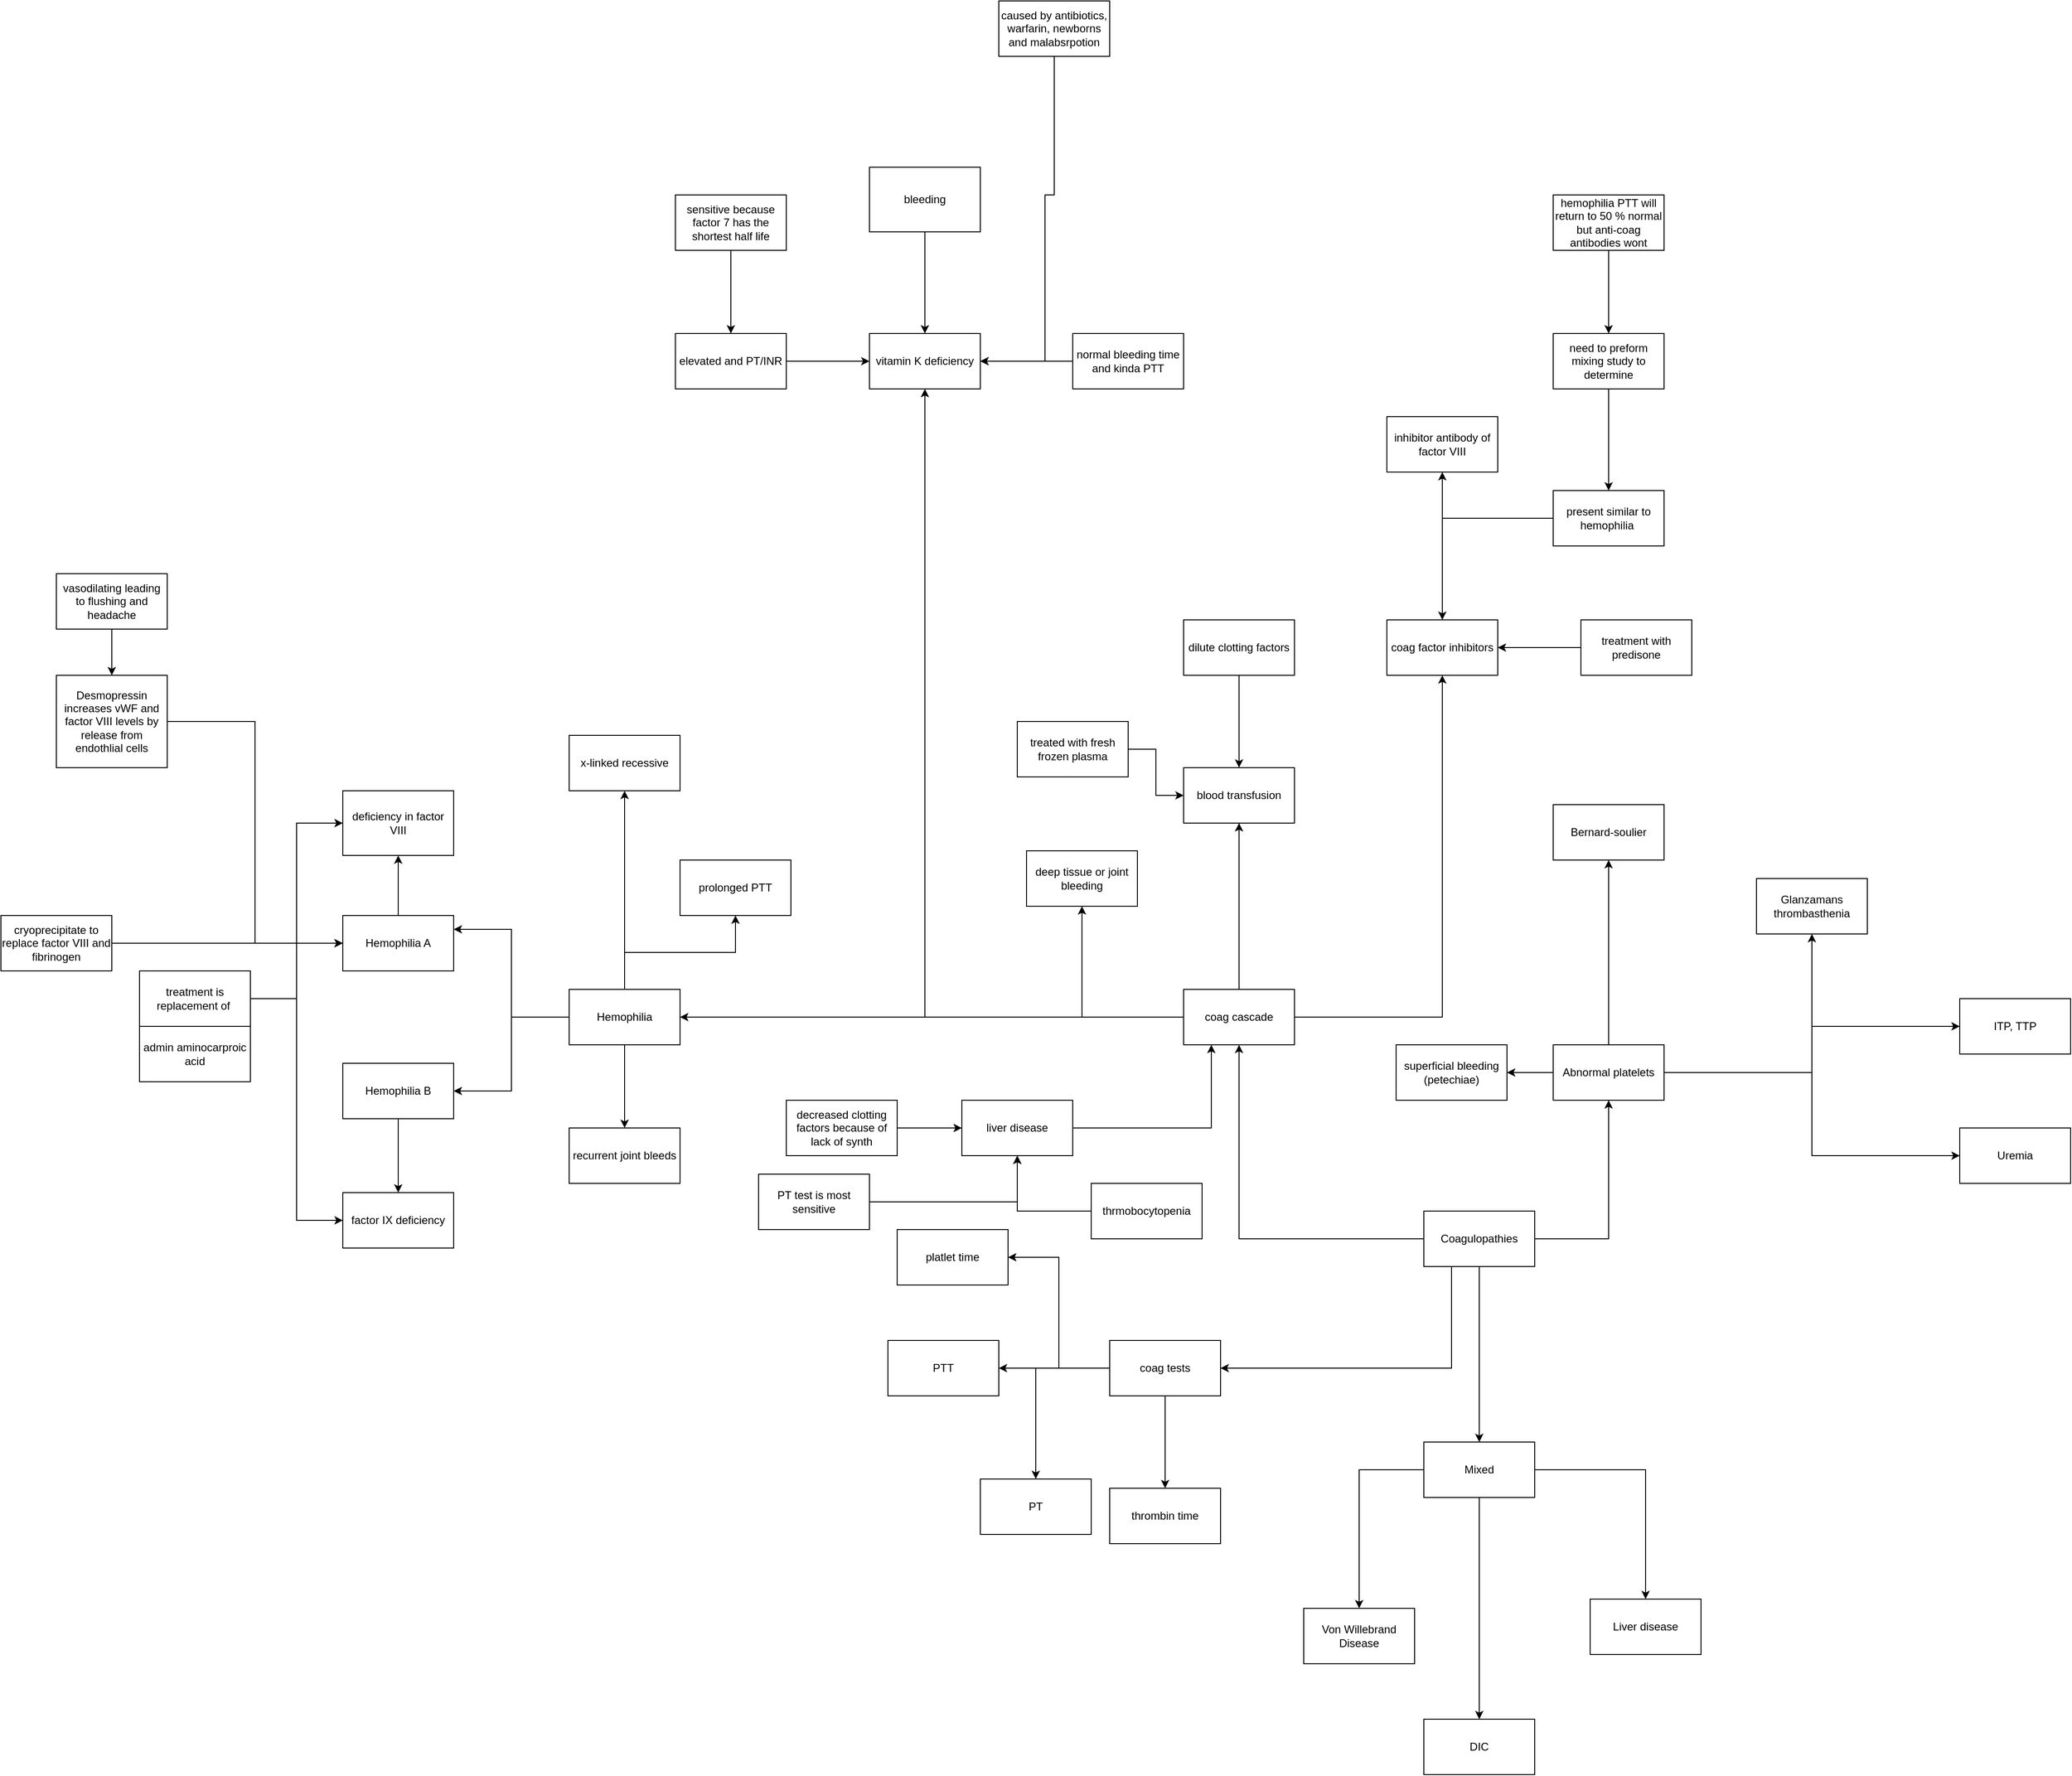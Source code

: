 <mxfile version="28.2.0">
  <diagram name="Page-1" id="2vXszL9hN0PnPAnbEwFU">
    <mxGraphModel dx="2474" dy="2000" grid="1" gridSize="10" guides="1" tooltips="1" connect="1" arrows="1" fold="1" page="1" pageScale="1" pageWidth="850" pageHeight="1100" math="0" shadow="0">
      <root>
        <mxCell id="0" />
        <mxCell id="1" parent="0" />
        <mxCell id="8d1F4OMr9MlvIiAA_VZP-5" style="edgeStyle=orthogonalEdgeStyle;rounded=0;orthogonalLoop=1;jettySize=auto;html=1;" edge="1" parent="1" source="8d1F4OMr9MlvIiAA_VZP-1" target="8d1F4OMr9MlvIiAA_VZP-2">
          <mxGeometry relative="1" as="geometry" />
        </mxCell>
        <mxCell id="8d1F4OMr9MlvIiAA_VZP-6" style="edgeStyle=orthogonalEdgeStyle;rounded=0;orthogonalLoop=1;jettySize=auto;html=1;" edge="1" parent="1" source="8d1F4OMr9MlvIiAA_VZP-1" target="8d1F4OMr9MlvIiAA_VZP-3">
          <mxGeometry relative="1" as="geometry" />
        </mxCell>
        <mxCell id="8d1F4OMr9MlvIiAA_VZP-7" style="edgeStyle=orthogonalEdgeStyle;rounded=0;orthogonalLoop=1;jettySize=auto;html=1;" edge="1" parent="1" source="8d1F4OMr9MlvIiAA_VZP-1" target="8d1F4OMr9MlvIiAA_VZP-4">
          <mxGeometry relative="1" as="geometry" />
        </mxCell>
        <mxCell id="8d1F4OMr9MlvIiAA_VZP-27" style="edgeStyle=orthogonalEdgeStyle;rounded=0;orthogonalLoop=1;jettySize=auto;html=1;exitX=0.25;exitY=1;exitDx=0;exitDy=0;entryX=1;entryY=0.5;entryDx=0;entryDy=0;" edge="1" parent="1" source="8d1F4OMr9MlvIiAA_VZP-1" target="8d1F4OMr9MlvIiAA_VZP-26">
          <mxGeometry relative="1" as="geometry" />
        </mxCell>
        <mxCell id="8d1F4OMr9MlvIiAA_VZP-1" value="Coagulopathies" style="rounded=0;whiteSpace=wrap;html=1;" vertex="1" parent="1">
          <mxGeometry x="380" y="300" width="120" height="60" as="geometry" />
        </mxCell>
        <mxCell id="8d1F4OMr9MlvIiAA_VZP-9" style="edgeStyle=orthogonalEdgeStyle;rounded=0;orthogonalLoop=1;jettySize=auto;html=1;" edge="1" parent="1" source="8d1F4OMr9MlvIiAA_VZP-2" target="8d1F4OMr9MlvIiAA_VZP-8">
          <mxGeometry relative="1" as="geometry" />
        </mxCell>
        <mxCell id="8d1F4OMr9MlvIiAA_VZP-11" style="edgeStyle=orthogonalEdgeStyle;rounded=0;orthogonalLoop=1;jettySize=auto;html=1;" edge="1" parent="1" source="8d1F4OMr9MlvIiAA_VZP-2" target="8d1F4OMr9MlvIiAA_VZP-10">
          <mxGeometry relative="1" as="geometry" />
        </mxCell>
        <mxCell id="8d1F4OMr9MlvIiAA_VZP-39" style="edgeStyle=orthogonalEdgeStyle;rounded=0;orthogonalLoop=1;jettySize=auto;html=1;" edge="1" parent="1" source="8d1F4OMr9MlvIiAA_VZP-2" target="8d1F4OMr9MlvIiAA_VZP-38">
          <mxGeometry relative="1" as="geometry" />
        </mxCell>
        <mxCell id="8d1F4OMr9MlvIiAA_VZP-67" style="edgeStyle=orthogonalEdgeStyle;rounded=0;orthogonalLoop=1;jettySize=auto;html=1;" edge="1" parent="1" source="8d1F4OMr9MlvIiAA_VZP-2" target="8d1F4OMr9MlvIiAA_VZP-66">
          <mxGeometry relative="1" as="geometry" />
        </mxCell>
        <mxCell id="8d1F4OMr9MlvIiAA_VZP-89" style="edgeStyle=orthogonalEdgeStyle;rounded=0;orthogonalLoop=1;jettySize=auto;html=1;" edge="1" parent="1" source="8d1F4OMr9MlvIiAA_VZP-2" target="8d1F4OMr9MlvIiAA_VZP-88">
          <mxGeometry relative="1" as="geometry" />
        </mxCell>
        <mxCell id="8d1F4OMr9MlvIiAA_VZP-2" value="coag cascade" style="rounded=0;whiteSpace=wrap;html=1;" vertex="1" parent="1">
          <mxGeometry x="120" y="60" width="120" height="60" as="geometry" />
        </mxCell>
        <mxCell id="8d1F4OMr9MlvIiAA_VZP-13" style="edgeStyle=orthogonalEdgeStyle;rounded=0;orthogonalLoop=1;jettySize=auto;html=1;" edge="1" parent="1" source="8d1F4OMr9MlvIiAA_VZP-3" target="8d1F4OMr9MlvIiAA_VZP-12">
          <mxGeometry relative="1" as="geometry" />
        </mxCell>
        <mxCell id="8d1F4OMr9MlvIiAA_VZP-15" style="edgeStyle=orthogonalEdgeStyle;rounded=0;orthogonalLoop=1;jettySize=auto;html=1;" edge="1" parent="1" source="8d1F4OMr9MlvIiAA_VZP-3" target="8d1F4OMr9MlvIiAA_VZP-14">
          <mxGeometry relative="1" as="geometry" />
        </mxCell>
        <mxCell id="8d1F4OMr9MlvIiAA_VZP-17" style="edgeStyle=orthogonalEdgeStyle;rounded=0;orthogonalLoop=1;jettySize=auto;html=1;entryX=0;entryY=0.5;entryDx=0;entryDy=0;" edge="1" parent="1" source="8d1F4OMr9MlvIiAA_VZP-3" target="8d1F4OMr9MlvIiAA_VZP-16">
          <mxGeometry relative="1" as="geometry">
            <Array as="points">
              <mxPoint x="800" y="150" />
              <mxPoint x="800" y="100" />
            </Array>
          </mxGeometry>
        </mxCell>
        <mxCell id="8d1F4OMr9MlvIiAA_VZP-19" style="edgeStyle=orthogonalEdgeStyle;rounded=0;orthogonalLoop=1;jettySize=auto;html=1;entryX=0;entryY=0.5;entryDx=0;entryDy=0;" edge="1" parent="1" source="8d1F4OMr9MlvIiAA_VZP-3" target="8d1F4OMr9MlvIiAA_VZP-18">
          <mxGeometry relative="1" as="geometry" />
        </mxCell>
        <mxCell id="8d1F4OMr9MlvIiAA_VZP-37" value="" style="edgeStyle=orthogonalEdgeStyle;rounded=0;orthogonalLoop=1;jettySize=auto;html=1;" edge="1" parent="1" source="8d1F4OMr9MlvIiAA_VZP-3" target="8d1F4OMr9MlvIiAA_VZP-36">
          <mxGeometry relative="1" as="geometry" />
        </mxCell>
        <mxCell id="8d1F4OMr9MlvIiAA_VZP-3" value="Abnormal platelets" style="rounded=0;whiteSpace=wrap;html=1;" vertex="1" parent="1">
          <mxGeometry x="520" y="120" width="120" height="60" as="geometry" />
        </mxCell>
        <mxCell id="8d1F4OMr9MlvIiAA_VZP-21" style="edgeStyle=orthogonalEdgeStyle;rounded=0;orthogonalLoop=1;jettySize=auto;html=1;" edge="1" parent="1" source="8d1F4OMr9MlvIiAA_VZP-4" target="8d1F4OMr9MlvIiAA_VZP-20">
          <mxGeometry relative="1" as="geometry" />
        </mxCell>
        <mxCell id="8d1F4OMr9MlvIiAA_VZP-23" style="edgeStyle=orthogonalEdgeStyle;rounded=0;orthogonalLoop=1;jettySize=auto;html=1;" edge="1" parent="1" source="8d1F4OMr9MlvIiAA_VZP-4" target="8d1F4OMr9MlvIiAA_VZP-22">
          <mxGeometry relative="1" as="geometry" />
        </mxCell>
        <mxCell id="8d1F4OMr9MlvIiAA_VZP-25" style="edgeStyle=orthogonalEdgeStyle;rounded=0;orthogonalLoop=1;jettySize=auto;html=1;" edge="1" parent="1" source="8d1F4OMr9MlvIiAA_VZP-4" target="8d1F4OMr9MlvIiAA_VZP-24">
          <mxGeometry relative="1" as="geometry" />
        </mxCell>
        <mxCell id="8d1F4OMr9MlvIiAA_VZP-4" value="Mixed" style="rounded=0;whiteSpace=wrap;html=1;" vertex="1" parent="1">
          <mxGeometry x="380" y="550" width="120" height="60" as="geometry" />
        </mxCell>
        <mxCell id="8d1F4OMr9MlvIiAA_VZP-41" style="edgeStyle=orthogonalEdgeStyle;rounded=0;orthogonalLoop=1;jettySize=auto;html=1;" edge="1" parent="1" source="8d1F4OMr9MlvIiAA_VZP-8" target="8d1F4OMr9MlvIiAA_VZP-40">
          <mxGeometry relative="1" as="geometry" />
        </mxCell>
        <mxCell id="8d1F4OMr9MlvIiAA_VZP-43" style="edgeStyle=orthogonalEdgeStyle;rounded=0;orthogonalLoop=1;jettySize=auto;html=1;entryX=1;entryY=0.25;entryDx=0;entryDy=0;" edge="1" parent="1" source="8d1F4OMr9MlvIiAA_VZP-8" target="8d1F4OMr9MlvIiAA_VZP-42">
          <mxGeometry relative="1" as="geometry" />
        </mxCell>
        <mxCell id="8d1F4OMr9MlvIiAA_VZP-47" style="edgeStyle=orthogonalEdgeStyle;rounded=0;orthogonalLoop=1;jettySize=auto;html=1;entryX=1;entryY=0.5;entryDx=0;entryDy=0;" edge="1" parent="1" source="8d1F4OMr9MlvIiAA_VZP-8" target="8d1F4OMr9MlvIiAA_VZP-46">
          <mxGeometry relative="1" as="geometry" />
        </mxCell>
        <mxCell id="8d1F4OMr9MlvIiAA_VZP-51" value="" style="edgeStyle=orthogonalEdgeStyle;rounded=0;orthogonalLoop=1;jettySize=auto;html=1;" edge="1" parent="1" source="8d1F4OMr9MlvIiAA_VZP-8" target="8d1F4OMr9MlvIiAA_VZP-50">
          <mxGeometry relative="1" as="geometry" />
        </mxCell>
        <mxCell id="8d1F4OMr9MlvIiAA_VZP-53" style="edgeStyle=orthogonalEdgeStyle;rounded=0;orthogonalLoop=1;jettySize=auto;html=1;" edge="1" parent="1" source="8d1F4OMr9MlvIiAA_VZP-8" target="8d1F4OMr9MlvIiAA_VZP-52">
          <mxGeometry relative="1" as="geometry" />
        </mxCell>
        <mxCell id="8d1F4OMr9MlvIiAA_VZP-8" value="Hemophilia" style="rounded=0;whiteSpace=wrap;html=1;" vertex="1" parent="1">
          <mxGeometry x="-545" y="60" width="120" height="60" as="geometry" />
        </mxCell>
        <mxCell id="8d1F4OMr9MlvIiAA_VZP-10" value="vitamin K deficiency" style="rounded=0;whiteSpace=wrap;html=1;" vertex="1" parent="1">
          <mxGeometry x="-220" y="-650" width="120" height="60" as="geometry" />
        </mxCell>
        <mxCell id="8d1F4OMr9MlvIiAA_VZP-12" value="Bernard-soulier" style="rounded=0;whiteSpace=wrap;html=1;" vertex="1" parent="1">
          <mxGeometry x="520" y="-140" width="120" height="60" as="geometry" />
        </mxCell>
        <mxCell id="8d1F4OMr9MlvIiAA_VZP-14" value="Glanzamans thrombasthenia" style="rounded=0;whiteSpace=wrap;html=1;" vertex="1" parent="1">
          <mxGeometry x="740" y="-60" width="120" height="60" as="geometry" />
        </mxCell>
        <mxCell id="8d1F4OMr9MlvIiAA_VZP-16" value="ITP, TTP" style="rounded=0;whiteSpace=wrap;html=1;" vertex="1" parent="1">
          <mxGeometry x="960" y="70" width="120" height="60" as="geometry" />
        </mxCell>
        <mxCell id="8d1F4OMr9MlvIiAA_VZP-18" value="Uremia" style="rounded=0;whiteSpace=wrap;html=1;" vertex="1" parent="1">
          <mxGeometry x="960" y="210" width="120" height="60" as="geometry" />
        </mxCell>
        <mxCell id="8d1F4OMr9MlvIiAA_VZP-20" value="Von Willebrand Disease" style="rounded=0;whiteSpace=wrap;html=1;" vertex="1" parent="1">
          <mxGeometry x="250" y="730" width="120" height="60" as="geometry" />
        </mxCell>
        <mxCell id="8d1F4OMr9MlvIiAA_VZP-22" value="DIC" style="rounded=0;whiteSpace=wrap;html=1;" vertex="1" parent="1">
          <mxGeometry x="380" y="850" width="120" height="60" as="geometry" />
        </mxCell>
        <mxCell id="8d1F4OMr9MlvIiAA_VZP-24" value="Liver disease" style="rounded=0;whiteSpace=wrap;html=1;" vertex="1" parent="1">
          <mxGeometry x="560" y="720" width="120" height="60" as="geometry" />
        </mxCell>
        <mxCell id="8d1F4OMr9MlvIiAA_VZP-29" style="edgeStyle=orthogonalEdgeStyle;rounded=0;orthogonalLoop=1;jettySize=auto;html=1;entryX=1;entryY=0.5;entryDx=0;entryDy=0;" edge="1" parent="1" source="8d1F4OMr9MlvIiAA_VZP-26" target="8d1F4OMr9MlvIiAA_VZP-28">
          <mxGeometry relative="1" as="geometry" />
        </mxCell>
        <mxCell id="8d1F4OMr9MlvIiAA_VZP-31" style="edgeStyle=orthogonalEdgeStyle;rounded=0;orthogonalLoop=1;jettySize=auto;html=1;" edge="1" parent="1" source="8d1F4OMr9MlvIiAA_VZP-26" target="8d1F4OMr9MlvIiAA_VZP-30">
          <mxGeometry relative="1" as="geometry" />
        </mxCell>
        <mxCell id="8d1F4OMr9MlvIiAA_VZP-33" style="edgeStyle=orthogonalEdgeStyle;rounded=0;orthogonalLoop=1;jettySize=auto;html=1;" edge="1" parent="1" source="8d1F4OMr9MlvIiAA_VZP-26" target="8d1F4OMr9MlvIiAA_VZP-32">
          <mxGeometry relative="1" as="geometry" />
        </mxCell>
        <mxCell id="8d1F4OMr9MlvIiAA_VZP-35" value="" style="edgeStyle=orthogonalEdgeStyle;rounded=0;orthogonalLoop=1;jettySize=auto;html=1;" edge="1" parent="1" source="8d1F4OMr9MlvIiAA_VZP-26" target="8d1F4OMr9MlvIiAA_VZP-34">
          <mxGeometry relative="1" as="geometry" />
        </mxCell>
        <mxCell id="8d1F4OMr9MlvIiAA_VZP-26" value="coag tests" style="rounded=0;whiteSpace=wrap;html=1;" vertex="1" parent="1">
          <mxGeometry x="40" y="440" width="120" height="60" as="geometry" />
        </mxCell>
        <mxCell id="8d1F4OMr9MlvIiAA_VZP-28" value="platlet time" style="rounded=0;whiteSpace=wrap;html=1;" vertex="1" parent="1">
          <mxGeometry x="-190" y="320" width="120" height="60" as="geometry" />
        </mxCell>
        <mxCell id="8d1F4OMr9MlvIiAA_VZP-30" value="PTT" style="rounded=0;whiteSpace=wrap;html=1;" vertex="1" parent="1">
          <mxGeometry x="-200" y="440" width="120" height="60" as="geometry" />
        </mxCell>
        <mxCell id="8d1F4OMr9MlvIiAA_VZP-32" value="PT" style="rounded=0;whiteSpace=wrap;html=1;" vertex="1" parent="1">
          <mxGeometry x="-100" y="590" width="120" height="60" as="geometry" />
        </mxCell>
        <mxCell id="8d1F4OMr9MlvIiAA_VZP-34" value="thrombin time" style="rounded=0;whiteSpace=wrap;html=1;" vertex="1" parent="1">
          <mxGeometry x="40" y="600" width="120" height="60" as="geometry" />
        </mxCell>
        <mxCell id="8d1F4OMr9MlvIiAA_VZP-36" value="superficial bleeding (petechiae)" style="rounded=0;whiteSpace=wrap;html=1;" vertex="1" parent="1">
          <mxGeometry x="350" y="120" width="120" height="60" as="geometry" />
        </mxCell>
        <mxCell id="8d1F4OMr9MlvIiAA_VZP-38" value="deep tissue or joint bleeding" style="rounded=0;whiteSpace=wrap;html=1;" vertex="1" parent="1">
          <mxGeometry x="-50" y="-90" width="120" height="60" as="geometry" />
        </mxCell>
        <mxCell id="8d1F4OMr9MlvIiAA_VZP-40" value="x-linked recessive" style="rounded=0;whiteSpace=wrap;html=1;" vertex="1" parent="1">
          <mxGeometry x="-545" y="-215" width="120" height="60" as="geometry" />
        </mxCell>
        <mxCell id="8d1F4OMr9MlvIiAA_VZP-45" value="" style="edgeStyle=orthogonalEdgeStyle;rounded=0;orthogonalLoop=1;jettySize=auto;html=1;" edge="1" parent="1" source="8d1F4OMr9MlvIiAA_VZP-42" target="8d1F4OMr9MlvIiAA_VZP-44">
          <mxGeometry relative="1" as="geometry" />
        </mxCell>
        <mxCell id="8d1F4OMr9MlvIiAA_VZP-42" value="Hemophilia A" style="rounded=0;whiteSpace=wrap;html=1;" vertex="1" parent="1">
          <mxGeometry x="-790" y="-20" width="120" height="60" as="geometry" />
        </mxCell>
        <mxCell id="8d1F4OMr9MlvIiAA_VZP-44" value="deficiency in factor VIII" style="rounded=0;whiteSpace=wrap;html=1;" vertex="1" parent="1">
          <mxGeometry x="-790" y="-155" width="120" height="70" as="geometry" />
        </mxCell>
        <mxCell id="8d1F4OMr9MlvIiAA_VZP-49" value="" style="edgeStyle=orthogonalEdgeStyle;rounded=0;orthogonalLoop=1;jettySize=auto;html=1;" edge="1" parent="1" source="8d1F4OMr9MlvIiAA_VZP-46" target="8d1F4OMr9MlvIiAA_VZP-48">
          <mxGeometry relative="1" as="geometry" />
        </mxCell>
        <mxCell id="8d1F4OMr9MlvIiAA_VZP-46" value="Hemophilia B" style="rounded=0;whiteSpace=wrap;html=1;" vertex="1" parent="1">
          <mxGeometry x="-790" y="140" width="120" height="60" as="geometry" />
        </mxCell>
        <mxCell id="8d1F4OMr9MlvIiAA_VZP-48" value="factor IX deficiency" style="rounded=0;whiteSpace=wrap;html=1;" vertex="1" parent="1">
          <mxGeometry x="-790" y="280" width="120" height="60" as="geometry" />
        </mxCell>
        <mxCell id="8d1F4OMr9MlvIiAA_VZP-50" value="recurrent joint bleeds" style="rounded=0;whiteSpace=wrap;html=1;" vertex="1" parent="1">
          <mxGeometry x="-545" y="210" width="120" height="60" as="geometry" />
        </mxCell>
        <mxCell id="8d1F4OMr9MlvIiAA_VZP-52" value="prolonged PTT" style="rounded=0;whiteSpace=wrap;html=1;" vertex="1" parent="1">
          <mxGeometry x="-425" y="-80" width="120" height="60" as="geometry" />
        </mxCell>
        <mxCell id="8d1F4OMr9MlvIiAA_VZP-55" style="edgeStyle=orthogonalEdgeStyle;rounded=0;orthogonalLoop=1;jettySize=auto;html=1;entryX=0;entryY=0.5;entryDx=0;entryDy=0;" edge="1" parent="1" source="8d1F4OMr9MlvIiAA_VZP-54" target="8d1F4OMr9MlvIiAA_VZP-44">
          <mxGeometry relative="1" as="geometry" />
        </mxCell>
        <mxCell id="8d1F4OMr9MlvIiAA_VZP-56" style="edgeStyle=orthogonalEdgeStyle;rounded=0;orthogonalLoop=1;jettySize=auto;html=1;entryX=0;entryY=0.5;entryDx=0;entryDy=0;" edge="1" parent="1" source="8d1F4OMr9MlvIiAA_VZP-54" target="8d1F4OMr9MlvIiAA_VZP-48">
          <mxGeometry relative="1" as="geometry" />
        </mxCell>
        <mxCell id="8d1F4OMr9MlvIiAA_VZP-54" value="treatment is replacement of&amp;nbsp;" style="rounded=0;whiteSpace=wrap;html=1;" vertex="1" parent="1">
          <mxGeometry x="-1010" y="40" width="120" height="60" as="geometry" />
        </mxCell>
        <mxCell id="8d1F4OMr9MlvIiAA_VZP-60" style="edgeStyle=orthogonalEdgeStyle;rounded=0;orthogonalLoop=1;jettySize=auto;html=1;entryX=0;entryY=0.5;entryDx=0;entryDy=0;" edge="1" parent="1" source="8d1F4OMr9MlvIiAA_VZP-59" target="8d1F4OMr9MlvIiAA_VZP-42">
          <mxGeometry relative="1" as="geometry" />
        </mxCell>
        <mxCell id="8d1F4OMr9MlvIiAA_VZP-59" value="Desmopressin increases vWF and factor VIII levels by release from endothlial cells" style="rounded=0;whiteSpace=wrap;html=1;" vertex="1" parent="1">
          <mxGeometry x="-1100" y="-280" width="120" height="100" as="geometry" />
        </mxCell>
        <mxCell id="8d1F4OMr9MlvIiAA_VZP-62" value="" style="edgeStyle=orthogonalEdgeStyle;rounded=0;orthogonalLoop=1;jettySize=auto;html=1;" edge="1" parent="1" source="8d1F4OMr9MlvIiAA_VZP-61" target="8d1F4OMr9MlvIiAA_VZP-59">
          <mxGeometry relative="1" as="geometry" />
        </mxCell>
        <mxCell id="8d1F4OMr9MlvIiAA_VZP-61" value="vasodilating leading to flushing and headache" style="rounded=0;whiteSpace=wrap;html=1;" vertex="1" parent="1">
          <mxGeometry x="-1100" y="-390" width="120" height="60" as="geometry" />
        </mxCell>
        <mxCell id="8d1F4OMr9MlvIiAA_VZP-63" value="admin aminocarproic acid" style="rounded=0;whiteSpace=wrap;html=1;" vertex="1" parent="1">
          <mxGeometry x="-1010" y="100" width="120" height="60" as="geometry" />
        </mxCell>
        <mxCell id="8d1F4OMr9MlvIiAA_VZP-65" style="edgeStyle=orthogonalEdgeStyle;rounded=0;orthogonalLoop=1;jettySize=auto;html=1;entryX=0;entryY=0.5;entryDx=0;entryDy=0;" edge="1" parent="1" source="8d1F4OMr9MlvIiAA_VZP-64" target="8d1F4OMr9MlvIiAA_VZP-42">
          <mxGeometry relative="1" as="geometry" />
        </mxCell>
        <mxCell id="8d1F4OMr9MlvIiAA_VZP-64" value="cryoprecipitate to replace factor VIII and fibrinogen" style="rounded=0;whiteSpace=wrap;html=1;" vertex="1" parent="1">
          <mxGeometry x="-1160" y="-20" width="120" height="60" as="geometry" />
        </mxCell>
        <mxCell id="8d1F4OMr9MlvIiAA_VZP-69" style="edgeStyle=orthogonalEdgeStyle;rounded=0;orthogonalLoop=1;jettySize=auto;html=1;entryX=0.5;entryY=1;entryDx=0;entryDy=0;" edge="1" parent="1" source="8d1F4OMr9MlvIiAA_VZP-66" target="8d1F4OMr9MlvIiAA_VZP-68">
          <mxGeometry relative="1" as="geometry" />
        </mxCell>
        <mxCell id="8d1F4OMr9MlvIiAA_VZP-66" value="coag factor inhibitors" style="rounded=0;whiteSpace=wrap;html=1;" vertex="1" parent="1">
          <mxGeometry x="340" y="-340" width="120" height="60" as="geometry" />
        </mxCell>
        <mxCell id="8d1F4OMr9MlvIiAA_VZP-68" value="inhibitor antibody of factor VIII" style="rounded=0;whiteSpace=wrap;html=1;" vertex="1" parent="1">
          <mxGeometry x="340" y="-560" width="120" height="60" as="geometry" />
        </mxCell>
        <mxCell id="8d1F4OMr9MlvIiAA_VZP-71" value="" style="edgeStyle=orthogonalEdgeStyle;rounded=0;orthogonalLoop=1;jettySize=auto;html=1;" edge="1" parent="1" source="8d1F4OMr9MlvIiAA_VZP-70" target="8d1F4OMr9MlvIiAA_VZP-66">
          <mxGeometry relative="1" as="geometry" />
        </mxCell>
        <mxCell id="8d1F4OMr9MlvIiAA_VZP-70" value="treatment with predisone" style="rounded=0;whiteSpace=wrap;html=1;" vertex="1" parent="1">
          <mxGeometry x="550" y="-340" width="120" height="60" as="geometry" />
        </mxCell>
        <mxCell id="8d1F4OMr9MlvIiAA_VZP-73" style="edgeStyle=orthogonalEdgeStyle;rounded=0;orthogonalLoop=1;jettySize=auto;html=1;" edge="1" parent="1" source="8d1F4OMr9MlvIiAA_VZP-72" target="8d1F4OMr9MlvIiAA_VZP-66">
          <mxGeometry relative="1" as="geometry" />
        </mxCell>
        <mxCell id="8d1F4OMr9MlvIiAA_VZP-72" value="present similar to hemophilia&amp;nbsp;" style="rounded=0;whiteSpace=wrap;html=1;" vertex="1" parent="1">
          <mxGeometry x="520" y="-480" width="120" height="60" as="geometry" />
        </mxCell>
        <mxCell id="8d1F4OMr9MlvIiAA_VZP-75" value="" style="edgeStyle=orthogonalEdgeStyle;rounded=0;orthogonalLoop=1;jettySize=auto;html=1;" edge="1" parent="1" source="8d1F4OMr9MlvIiAA_VZP-74" target="8d1F4OMr9MlvIiAA_VZP-72">
          <mxGeometry relative="1" as="geometry" />
        </mxCell>
        <mxCell id="8d1F4OMr9MlvIiAA_VZP-74" value="need to preform mixing study to determine" style="rounded=0;whiteSpace=wrap;html=1;" vertex="1" parent="1">
          <mxGeometry x="520" y="-650" width="120" height="60" as="geometry" />
        </mxCell>
        <mxCell id="8d1F4OMr9MlvIiAA_VZP-77" style="edgeStyle=orthogonalEdgeStyle;rounded=0;orthogonalLoop=1;jettySize=auto;html=1;entryX=0.5;entryY=0;entryDx=0;entryDy=0;" edge="1" parent="1" source="8d1F4OMr9MlvIiAA_VZP-76" target="8d1F4OMr9MlvIiAA_VZP-74">
          <mxGeometry relative="1" as="geometry" />
        </mxCell>
        <mxCell id="8d1F4OMr9MlvIiAA_VZP-76" value="hemophilia PTT will return to 50 % normal but anti-coag antibodies wont" style="rounded=0;whiteSpace=wrap;html=1;" vertex="1" parent="1">
          <mxGeometry x="520" y="-800" width="120" height="60" as="geometry" />
        </mxCell>
        <mxCell id="8d1F4OMr9MlvIiAA_VZP-79" value="" style="edgeStyle=orthogonalEdgeStyle;rounded=0;orthogonalLoop=1;jettySize=auto;html=1;" edge="1" parent="1" source="8d1F4OMr9MlvIiAA_VZP-78" target="8d1F4OMr9MlvIiAA_VZP-10">
          <mxGeometry relative="1" as="geometry" />
        </mxCell>
        <mxCell id="8d1F4OMr9MlvIiAA_VZP-78" value="bleeding" style="rounded=0;whiteSpace=wrap;html=1;" vertex="1" parent="1">
          <mxGeometry x="-220" y="-830" width="120" height="70" as="geometry" />
        </mxCell>
        <mxCell id="8d1F4OMr9MlvIiAA_VZP-81" value="" style="edgeStyle=orthogonalEdgeStyle;rounded=0;orthogonalLoop=1;jettySize=auto;html=1;" edge="1" parent="1" source="8d1F4OMr9MlvIiAA_VZP-80" target="8d1F4OMr9MlvIiAA_VZP-10">
          <mxGeometry relative="1" as="geometry" />
        </mxCell>
        <mxCell id="8d1F4OMr9MlvIiAA_VZP-80" value="elevated and PT/INR" style="rounded=0;whiteSpace=wrap;html=1;" vertex="1" parent="1">
          <mxGeometry x="-430" y="-650" width="120" height="60" as="geometry" />
        </mxCell>
        <mxCell id="8d1F4OMr9MlvIiAA_VZP-83" value="" style="edgeStyle=orthogonalEdgeStyle;rounded=0;orthogonalLoop=1;jettySize=auto;html=1;" edge="1" parent="1" source="8d1F4OMr9MlvIiAA_VZP-82" target="8d1F4OMr9MlvIiAA_VZP-10">
          <mxGeometry relative="1" as="geometry" />
        </mxCell>
        <mxCell id="8d1F4OMr9MlvIiAA_VZP-82" value="normal bleeding time and kinda PTT" style="rounded=0;whiteSpace=wrap;html=1;" vertex="1" parent="1">
          <mxGeometry y="-650" width="120" height="60" as="geometry" />
        </mxCell>
        <mxCell id="8d1F4OMr9MlvIiAA_VZP-85" value="" style="edgeStyle=orthogonalEdgeStyle;rounded=0;orthogonalLoop=1;jettySize=auto;html=1;" edge="1" parent="1" source="8d1F4OMr9MlvIiAA_VZP-84" target="8d1F4OMr9MlvIiAA_VZP-80">
          <mxGeometry relative="1" as="geometry" />
        </mxCell>
        <mxCell id="8d1F4OMr9MlvIiAA_VZP-84" value="sensitive because factor 7 has the shortest half life" style="rounded=0;whiteSpace=wrap;html=1;" vertex="1" parent="1">
          <mxGeometry x="-430" y="-800" width="120" height="60" as="geometry" />
        </mxCell>
        <mxCell id="8d1F4OMr9MlvIiAA_VZP-87" style="edgeStyle=orthogonalEdgeStyle;rounded=0;orthogonalLoop=1;jettySize=auto;html=1;entryX=1;entryY=0.5;entryDx=0;entryDy=0;" edge="1" parent="1" source="8d1F4OMr9MlvIiAA_VZP-86" target="8d1F4OMr9MlvIiAA_VZP-10">
          <mxGeometry relative="1" as="geometry">
            <Array as="points">
              <mxPoint x="-20" y="-800" />
              <mxPoint x="-30" y="-800" />
              <mxPoint x="-30" y="-620" />
            </Array>
          </mxGeometry>
        </mxCell>
        <mxCell id="8d1F4OMr9MlvIiAA_VZP-86" value="caused by antibiotics, warfarin, newborns and malabsrpotion" style="rounded=0;whiteSpace=wrap;html=1;" vertex="1" parent="1">
          <mxGeometry x="-80" y="-1010" width="120" height="60" as="geometry" />
        </mxCell>
        <mxCell id="8d1F4OMr9MlvIiAA_VZP-88" value="blood transfusion" style="rounded=0;whiteSpace=wrap;html=1;" vertex="1" parent="1">
          <mxGeometry x="120" y="-180" width="120" height="60" as="geometry" />
        </mxCell>
        <mxCell id="8d1F4OMr9MlvIiAA_VZP-91" value="" style="edgeStyle=orthogonalEdgeStyle;rounded=0;orthogonalLoop=1;jettySize=auto;html=1;" edge="1" parent="1" source="8d1F4OMr9MlvIiAA_VZP-90" target="8d1F4OMr9MlvIiAA_VZP-88">
          <mxGeometry relative="1" as="geometry" />
        </mxCell>
        <mxCell id="8d1F4OMr9MlvIiAA_VZP-90" value="dilute clotting factors" style="rounded=0;whiteSpace=wrap;html=1;" vertex="1" parent="1">
          <mxGeometry x="120" y="-340" width="120" height="60" as="geometry" />
        </mxCell>
        <mxCell id="8d1F4OMr9MlvIiAA_VZP-93" style="edgeStyle=orthogonalEdgeStyle;rounded=0;orthogonalLoop=1;jettySize=auto;html=1;" edge="1" parent="1" source="8d1F4OMr9MlvIiAA_VZP-92" target="8d1F4OMr9MlvIiAA_VZP-88">
          <mxGeometry relative="1" as="geometry" />
        </mxCell>
        <mxCell id="8d1F4OMr9MlvIiAA_VZP-92" value="treated with fresh frozen plasma" style="rounded=0;whiteSpace=wrap;html=1;" vertex="1" parent="1">
          <mxGeometry x="-60" y="-230" width="120" height="60" as="geometry" />
        </mxCell>
        <mxCell id="8d1F4OMr9MlvIiAA_VZP-95" style="edgeStyle=orthogonalEdgeStyle;rounded=0;orthogonalLoop=1;jettySize=auto;html=1;entryX=0.25;entryY=1;entryDx=0;entryDy=0;" edge="1" parent="1" source="8d1F4OMr9MlvIiAA_VZP-94" target="8d1F4OMr9MlvIiAA_VZP-2">
          <mxGeometry relative="1" as="geometry" />
        </mxCell>
        <mxCell id="8d1F4OMr9MlvIiAA_VZP-94" value="liver disease" style="rounded=0;whiteSpace=wrap;html=1;" vertex="1" parent="1">
          <mxGeometry x="-120" y="180" width="120" height="60" as="geometry" />
        </mxCell>
        <mxCell id="8d1F4OMr9MlvIiAA_VZP-97" value="" style="edgeStyle=orthogonalEdgeStyle;rounded=0;orthogonalLoop=1;jettySize=auto;html=1;" edge="1" parent="1" source="8d1F4OMr9MlvIiAA_VZP-96" target="8d1F4OMr9MlvIiAA_VZP-94">
          <mxGeometry relative="1" as="geometry" />
        </mxCell>
        <mxCell id="8d1F4OMr9MlvIiAA_VZP-96" value="decreased clotting factors because of lack of synth" style="rounded=0;whiteSpace=wrap;html=1;" vertex="1" parent="1">
          <mxGeometry x="-310" y="180" width="120" height="60" as="geometry" />
        </mxCell>
        <mxCell id="8d1F4OMr9MlvIiAA_VZP-99" style="edgeStyle=orthogonalEdgeStyle;rounded=0;orthogonalLoop=1;jettySize=auto;html=1;" edge="1" parent="1" source="8d1F4OMr9MlvIiAA_VZP-98" target="8d1F4OMr9MlvIiAA_VZP-94">
          <mxGeometry relative="1" as="geometry" />
        </mxCell>
        <mxCell id="8d1F4OMr9MlvIiAA_VZP-98" value="PT test is most sensitive" style="rounded=0;whiteSpace=wrap;html=1;" vertex="1" parent="1">
          <mxGeometry x="-340" y="260" width="120" height="60" as="geometry" />
        </mxCell>
        <mxCell id="8d1F4OMr9MlvIiAA_VZP-101" style="edgeStyle=orthogonalEdgeStyle;rounded=0;orthogonalLoop=1;jettySize=auto;html=1;" edge="1" parent="1" source="8d1F4OMr9MlvIiAA_VZP-100" target="8d1F4OMr9MlvIiAA_VZP-94">
          <mxGeometry relative="1" as="geometry" />
        </mxCell>
        <mxCell id="8d1F4OMr9MlvIiAA_VZP-100" value="thrmobocytopenia" style="rounded=0;whiteSpace=wrap;html=1;" vertex="1" parent="1">
          <mxGeometry x="20" y="270" width="120" height="60" as="geometry" />
        </mxCell>
      </root>
    </mxGraphModel>
  </diagram>
</mxfile>

